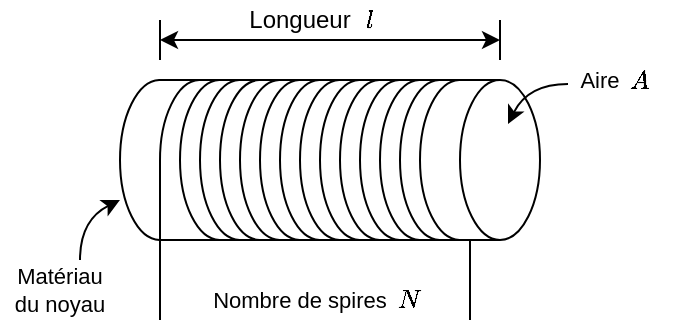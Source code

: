 <mxfile version="28.2.8">
  <diagram name="Page-1" id="KrV62NsMxbxOYL2rbyKl">
    <mxGraphModel dx="288" dy="364" grid="1" gridSize="10" guides="1" tooltips="1" connect="1" arrows="1" fold="1" page="1" pageScale="1" pageWidth="827" pageHeight="1169" math="1" shadow="0">
      <root>
        <mxCell id="0" />
        <mxCell id="1" parent="0" />
        <mxCell id="lww8pKkZBnoZuNQDRzUZ-29" value="Nombre de spires" style="text;html=1;whiteSpace=wrap;strokeColor=none;fillColor=none;align=center;verticalAlign=middle;rounded=0;fontFamily=Helvetica;fontSize=11;fontColor=default;labelBackgroundColor=default;convertToSvg=1;" vertex="1" parent="1">
          <mxGeometry x="240" y="580" width="100" height="20" as="geometry" />
        </mxCell>
        <mxCell id="lww8pKkZBnoZuNQDRzUZ-39" value="$$N$$" style="text;html=1;whiteSpace=wrap;strokeColor=none;fillColor=none;align=center;verticalAlign=middle;rounded=0;fontFamily=Helvetica;fontSize=11;fontColor=default;labelBackgroundColor=default;convertToSvg=0;" vertex="1" parent="1">
          <mxGeometry x="330" y="580" width="30" height="20" as="geometry" />
        </mxCell>
        <mxCell id="lww8pKkZBnoZuNQDRzUZ-31" value="Matériau du noyau" style="text;html=1;whiteSpace=wrap;strokeColor=none;fillColor=none;align=center;verticalAlign=middle;rounded=0;fontFamily=Helvetica;fontSize=11;fontColor=default;labelBackgroundColor=default;convertToSvg=1;" vertex="1" parent="1">
          <mxGeometry x="140" y="570" width="60" height="30" as="geometry" />
        </mxCell>
        <mxCell id="lww8pKkZBnoZuNQDRzUZ-28" value="Aire" style="text;html=1;whiteSpace=wrap;strokeColor=none;fillColor=none;align=center;verticalAlign=middle;rounded=0;fontFamily=Helvetica;fontSize=11;fontColor=default;labelBackgroundColor=default;convertToSvg=1;" vertex="1" parent="1">
          <mxGeometry x="420" y="470" width="40" height="20" as="geometry" />
        </mxCell>
        <mxCell id="lww8pKkZBnoZuNQDRzUZ-38" value="$$A$$" style="text;html=1;whiteSpace=wrap;strokeColor=none;fillColor=none;align=center;verticalAlign=middle;rounded=0;fontFamily=Helvetica;fontSize=11;fontColor=default;labelBackgroundColor=default;convertToSvg=0;" vertex="1" parent="1">
          <mxGeometry x="450" y="470" width="20" height="20" as="geometry" />
        </mxCell>
        <mxCell id="lww8pKkZBnoZuNQDRzUZ-30" value="Longueur" style="text;html=1;strokeColor=none;fillColor=none;align=center;verticalAlign=middle;rounded=0;convertToSvg=1;whiteSpace=wrap;textDirection=ltr;labelPosition=center;verticalLabelPosition=middle;" vertex="1" parent="1">
          <mxGeometry x="260" y="440" width="60" height="20" as="geometry" />
        </mxCell>
        <mxCell id="lww8pKkZBnoZuNQDRzUZ-36" value="$$l$$" style="text;html=1;whiteSpace=wrap;strokeColor=none;fillColor=none;align=center;verticalAlign=middle;rounded=0;fontFamily=Helvetica;fontSize=11;fontColor=default;labelBackgroundColor=default;convertToSvg=0;" vertex="1" parent="1">
          <mxGeometry x="320" y="440" width="10" height="20" as="geometry" />
        </mxCell>
        <mxCell id="lww8pKkZBnoZuNQDRzUZ-37" style="edgeStyle=none;shape=connector;rounded=0;orthogonalLoop=1;jettySize=auto;html=1;exitX=1;exitY=1;exitDx=0;exitDy=0;strokeColor=default;align=center;verticalAlign=middle;fontFamily=Helvetica;fontSize=11;fontColor=default;labelBackgroundColor=default;endArrow=none;endFill=0;convertToSvg=1;" edge="1" parent="1" source="lww8pKkZBnoZuNQDRzUZ-36" target="lww8pKkZBnoZuNQDRzUZ-36">
          <mxGeometry relative="1" as="geometry" />
        </mxCell>
        <mxCell id="lww8pKkZBnoZuNQDRzUZ-1" value="" style="ellipse;whiteSpace=wrap;html=1;convertToSvg=1;" vertex="1" parent="1">
          <mxGeometry x="370" y="480" width="40" height="80" as="geometry" />
        </mxCell>
        <mxCell id="lww8pKkZBnoZuNQDRzUZ-3" value="" style="verticalLabelPosition=bottom;verticalAlign=top;html=1;shape=mxgraph.basic.arc;startAngle=0.502;endAngle=0.997;convertToSvg=1;" vertex="1" parent="1">
          <mxGeometry x="200" y="480" width="40" height="80" as="geometry" />
        </mxCell>
        <mxCell id="lww8pKkZBnoZuNQDRzUZ-4" value="" style="verticalLabelPosition=bottom;verticalAlign=top;html=1;shape=mxgraph.basic.arc;startAngle=0.748;endAngle=0.997;convertToSvg=1;" vertex="1" parent="1">
          <mxGeometry x="220" y="480" width="40" height="80" as="geometry" />
        </mxCell>
        <mxCell id="lww8pKkZBnoZuNQDRzUZ-5" value="" style="edgeStyle=none;orthogonalLoop=1;jettySize=auto;html=1;rounded=0;endArrow=none;endFill=0;entryX=0.5;entryY=0;entryDx=0;entryDy=0;exitX=0.485;exitY=0;exitDx=0;exitDy=0;exitPerimeter=0;convertToSvg=1;" edge="1" parent="1" source="lww8pKkZBnoZuNQDRzUZ-3" target="lww8pKkZBnoZuNQDRzUZ-1">
          <mxGeometry width="80" relative="1" as="geometry">
            <mxPoint x="220" y="479.72" as="sourcePoint" />
            <mxPoint x="300" y="479.72" as="targetPoint" />
            <Array as="points" />
          </mxGeometry>
        </mxCell>
        <mxCell id="lww8pKkZBnoZuNQDRzUZ-6" value="" style="edgeStyle=none;orthogonalLoop=1;jettySize=auto;html=1;rounded=0;endArrow=none;endFill=0;exitX=0.494;exitY=1;exitDx=0;exitDy=0;exitPerimeter=0;convertToSvg=1;" edge="1" parent="1" source="lww8pKkZBnoZuNQDRzUZ-3">
          <mxGeometry width="80" relative="1" as="geometry">
            <mxPoint x="220" y="559.98" as="sourcePoint" />
            <mxPoint x="390" y="560" as="targetPoint" />
            <Array as="points" />
          </mxGeometry>
        </mxCell>
        <mxCell id="lww8pKkZBnoZuNQDRzUZ-7" value="" style="verticalLabelPosition=bottom;verticalAlign=top;html=1;shape=mxgraph.basic.arc;startAngle=0.502;endAngle=0.997;convertToSvg=1;" vertex="1" parent="1">
          <mxGeometry x="240" y="480" width="40" height="80" as="geometry" />
        </mxCell>
        <mxCell id="lww8pKkZBnoZuNQDRzUZ-8" value="" style="verticalLabelPosition=bottom;verticalAlign=top;html=1;shape=mxgraph.basic.arc;startAngle=0.502;endAngle=0.997;convertToSvg=1;" vertex="1" parent="1">
          <mxGeometry x="250" y="480" width="40" height="80" as="geometry" />
        </mxCell>
        <mxCell id="lww8pKkZBnoZuNQDRzUZ-9" value="" style="verticalLabelPosition=bottom;verticalAlign=top;html=1;shape=mxgraph.basic.arc;startAngle=0.502;endAngle=0.997;convertToSvg=1;" vertex="1" parent="1">
          <mxGeometry x="260" y="480" width="40" height="80" as="geometry" />
        </mxCell>
        <mxCell id="lww8pKkZBnoZuNQDRzUZ-10" value="" style="verticalLabelPosition=bottom;verticalAlign=top;html=1;shape=mxgraph.basic.arc;startAngle=0.502;endAngle=0.997;convertToSvg=1;" vertex="1" parent="1">
          <mxGeometry x="270" y="480" width="40" height="80" as="geometry" />
        </mxCell>
        <mxCell id="lww8pKkZBnoZuNQDRzUZ-11" value="" style="verticalLabelPosition=bottom;verticalAlign=top;html=1;shape=mxgraph.basic.arc;startAngle=0.502;endAngle=0.997;convertToSvg=1;" vertex="1" parent="1">
          <mxGeometry x="280" y="480" width="40" height="80" as="geometry" />
        </mxCell>
        <mxCell id="lww8pKkZBnoZuNQDRzUZ-12" value="" style="verticalLabelPosition=bottom;verticalAlign=top;html=1;shape=mxgraph.basic.arc;startAngle=0.502;endAngle=0.997;convertToSvg=1;" vertex="1" parent="1">
          <mxGeometry x="300" y="480" width="40" height="80" as="geometry" />
        </mxCell>
        <mxCell id="lww8pKkZBnoZuNQDRzUZ-13" value="" style="verticalLabelPosition=bottom;verticalAlign=top;html=1;shape=mxgraph.basic.arc;startAngle=0.502;endAngle=0.997;convertToSvg=1;" vertex="1" parent="1">
          <mxGeometry x="290" y="480" width="40" height="80" as="geometry" />
        </mxCell>
        <mxCell id="lww8pKkZBnoZuNQDRzUZ-14" value="" style="verticalLabelPosition=bottom;verticalAlign=top;html=1;shape=mxgraph.basic.arc;startAngle=0.502;endAngle=0.997;convertToSvg=1;" vertex="1" parent="1">
          <mxGeometry x="310" y="480" width="40" height="80" as="geometry" />
        </mxCell>
        <mxCell id="lww8pKkZBnoZuNQDRzUZ-15" value="" style="verticalLabelPosition=bottom;verticalAlign=top;html=1;shape=mxgraph.basic.arc;startAngle=0.502;endAngle=0.997;convertToSvg=1;" vertex="1" parent="1">
          <mxGeometry x="320" y="480" width="40" height="80" as="geometry" />
        </mxCell>
        <mxCell id="lww8pKkZBnoZuNQDRzUZ-16" value="" style="verticalLabelPosition=bottom;verticalAlign=top;html=1;shape=mxgraph.basic.arc;startAngle=0.502;endAngle=0.997;convertToSvg=1;" vertex="1" parent="1">
          <mxGeometry x="330" y="480" width="40" height="80" as="geometry" />
        </mxCell>
        <mxCell id="lww8pKkZBnoZuNQDRzUZ-17" value="" style="verticalLabelPosition=bottom;verticalAlign=top;html=1;shape=mxgraph.basic.arc;startAngle=0.502;endAngle=0.997;convertToSvg=1;" vertex="1" parent="1">
          <mxGeometry x="340" y="480" width="40" height="80" as="geometry" />
        </mxCell>
        <mxCell id="lww8pKkZBnoZuNQDRzUZ-20" value="" style="verticalLabelPosition=bottom;verticalAlign=top;html=1;shape=mxgraph.basic.arc;startAngle=0.502;endAngle=0.997;convertToSvg=1;" vertex="1" parent="1">
          <mxGeometry x="230" y="480" width="40" height="80" as="geometry" />
        </mxCell>
        <mxCell id="lww8pKkZBnoZuNQDRzUZ-21" value="" style="verticalLabelPosition=bottom;verticalAlign=top;html=1;shape=mxgraph.basic.arc;startAngle=0.502;endAngle=0.997;convertToSvg=1;" vertex="1" parent="1">
          <mxGeometry x="350" y="480" width="40" height="80" as="geometry" />
        </mxCell>
        <mxCell id="lww8pKkZBnoZuNQDRzUZ-22" value="" style="edgeStyle=none;orthogonalLoop=1;jettySize=auto;html=1;rounded=0;strokeColor=default;align=center;verticalAlign=middle;fontFamily=Helvetica;fontSize=11;fontColor=default;labelBackgroundColor=default;endArrow=none;endFill=0;convertToSvg=1;" edge="1" parent="1">
          <mxGeometry width="80" relative="1" as="geometry">
            <mxPoint x="220" y="520" as="sourcePoint" />
            <mxPoint x="220" y="600" as="targetPoint" />
            <Array as="points" />
          </mxGeometry>
        </mxCell>
        <mxCell id="lww8pKkZBnoZuNQDRzUZ-23" value="" style="edgeStyle=none;orthogonalLoop=1;jettySize=auto;html=1;rounded=0;strokeColor=default;align=center;verticalAlign=middle;fontFamily=Helvetica;fontSize=11;fontColor=default;labelBackgroundColor=default;endArrow=none;endFill=0;convertToSvg=1;" edge="1" parent="1">
          <mxGeometry width="80" relative="1" as="geometry">
            <mxPoint x="375" y="560" as="sourcePoint" />
            <mxPoint x="375" y="600" as="targetPoint" />
            <Array as="points" />
          </mxGeometry>
        </mxCell>
        <mxCell id="lww8pKkZBnoZuNQDRzUZ-24" value="" style="edgeStyle=none;orthogonalLoop=1;jettySize=auto;html=1;rounded=0;strokeColor=default;align=center;verticalAlign=middle;fontFamily=Helvetica;fontSize=11;fontColor=default;labelBackgroundColor=default;endArrow=classic;endFill=1;startArrow=classic;startFill=1;convertToSvg=1;" edge="1" parent="1">
          <mxGeometry width="80" relative="1" as="geometry">
            <mxPoint x="220" y="460" as="sourcePoint" />
            <mxPoint x="390" y="460" as="targetPoint" />
            <Array as="points" />
          </mxGeometry>
        </mxCell>
        <mxCell id="lww8pKkZBnoZuNQDRzUZ-25" value="" style="edgeStyle=none;orthogonalLoop=1;jettySize=auto;html=1;rounded=0;strokeColor=default;align=center;verticalAlign=middle;fontFamily=Helvetica;fontSize=11;fontColor=default;labelBackgroundColor=default;endArrow=none;endFill=0;convertToSvg=1;" edge="1" parent="1">
          <mxGeometry width="80" relative="1" as="geometry">
            <mxPoint x="390" y="470" as="sourcePoint" />
            <mxPoint x="390" y="450" as="targetPoint" />
            <Array as="points" />
          </mxGeometry>
        </mxCell>
        <mxCell id="lww8pKkZBnoZuNQDRzUZ-26" value="" style="edgeStyle=none;orthogonalLoop=1;jettySize=auto;html=1;rounded=0;strokeColor=default;align=center;verticalAlign=middle;fontFamily=Helvetica;fontSize=11;fontColor=default;labelBackgroundColor=default;endArrow=none;endFill=0;convertToSvg=1;" edge="1" parent="1">
          <mxGeometry width="80" relative="1" as="geometry">
            <mxPoint x="220" y="470" as="sourcePoint" />
            <mxPoint x="220" y="450" as="targetPoint" />
            <Array as="points" />
          </mxGeometry>
        </mxCell>
        <mxCell id="lww8pKkZBnoZuNQDRzUZ-32" value="" style="curved=1;endArrow=classic;html=1;rounded=0;strokeColor=default;align=center;verticalAlign=middle;fontFamily=Helvetica;fontSize=11;fontColor=default;labelBackgroundColor=default;edgeStyle=none;convertToSvg=1;" edge="1" parent="1">
          <mxGeometry width="50" height="50" relative="1" as="geometry">
            <mxPoint x="180" y="570" as="sourcePoint" />
            <mxPoint x="200" y="540" as="targetPoint" />
            <Array as="points">
              <mxPoint x="180" y="550" />
            </Array>
          </mxGeometry>
        </mxCell>
        <mxCell id="lww8pKkZBnoZuNQDRzUZ-33" value="" style="curved=1;endArrow=classic;html=1;rounded=0;strokeColor=default;align=center;verticalAlign=middle;fontFamily=Helvetica;fontSize=11;fontColor=default;labelBackgroundColor=default;edgeStyle=none;convertToSvg=1;" edge="1" parent="1">
          <mxGeometry width="50" height="50" relative="1" as="geometry">
            <mxPoint x="424" y="482" as="sourcePoint" />
            <mxPoint x="394" y="502" as="targetPoint" />
            <Array as="points">
              <mxPoint x="404" y="482" />
            </Array>
          </mxGeometry>
        </mxCell>
      </root>
    </mxGraphModel>
  </diagram>
</mxfile>

